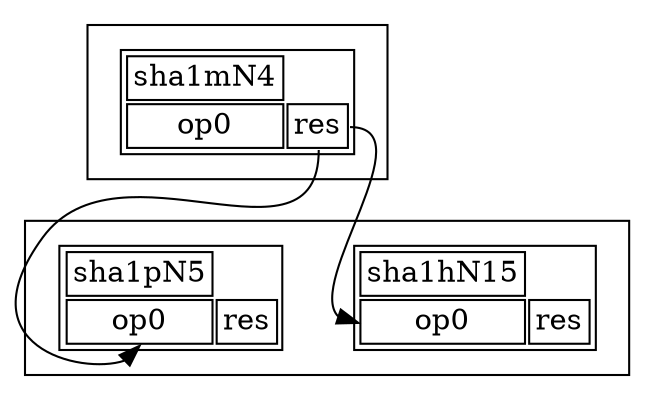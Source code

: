 digraph g {
{
	cluster=true;
	sha1mT15
	[
	shape=none,
	label=<<table><tr><td>sha1mN4</td></tr><tr><td port="op0">op0</td><td port="res">res</td></tr></table>>
	]
	;
}
{
	cluster=true;
	sha1hT16
	[
	shape=none,
	label=<<table><tr><td>sha1hN15</td></tr><tr><td port="op0">op0</td><td port="res">res</td></tr></table>>
	]
	;
	sha1pT16
	[
	shape=none,
	label=<<table><tr><td>sha1pN5</td></tr><tr><td port="op0">op0</td><td port="res">res</td></tr></table>>
	]
	;
}
	sha1mT15:res -> sha1pT16:op0
	sha1mT15:res -> sha1hT16:op0
}
